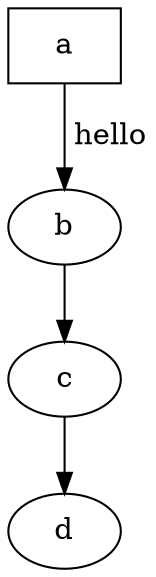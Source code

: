 /* dot -Tpng new.dot > outfile.png */
/* cygstart outfile.png */

digraph G {
	a[shape=box];
	a -> b [label=" hello"];
	b -> c;
	c -> d;
}